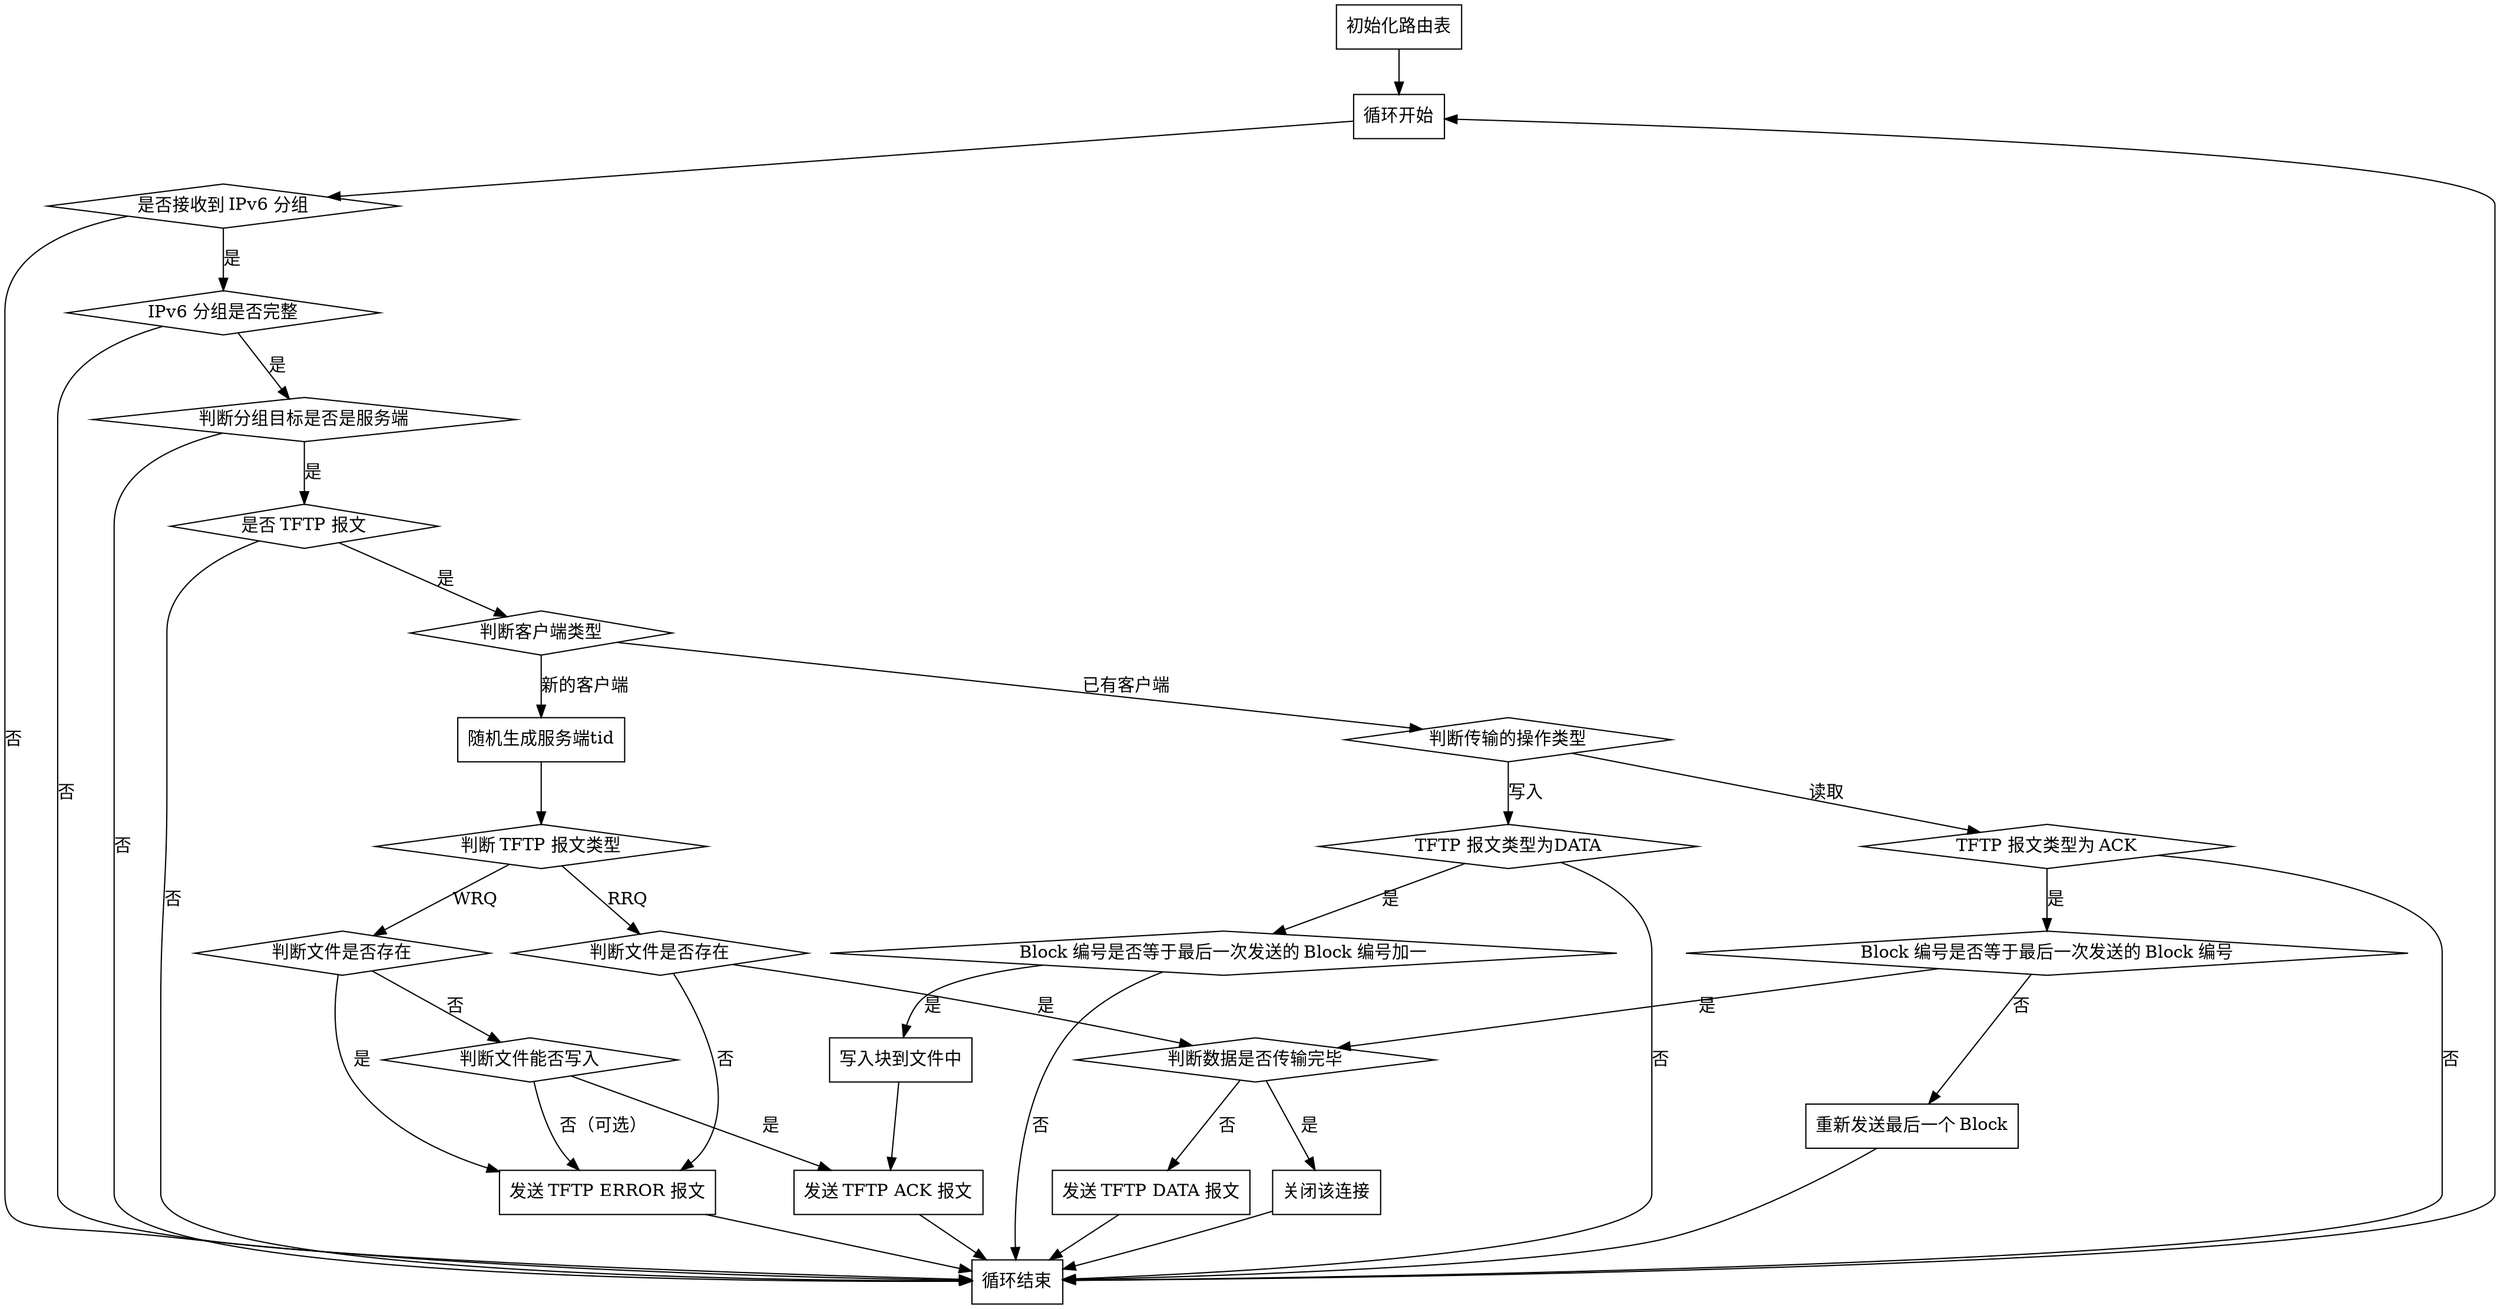 digraph G {
    
    init [
        label = "初始化路由表",
        shape = rect
    ];
    
    loop [
        label = "循环开始",
        shape = rect
    ];
    
    init -> loop;
    
    loop -> recv;
    
    recv [
        label = "是否接收到 IPv6 分组",
        shape = diamond
    ];
    recv -> loop_end [label = "否"];
    recv -> check [label = "是"];
    
    check [
        label = "IPv6 分组是否完整",
        shape = diamond
    ];
    check -> loop_end [label = "否"];
    check -> type [label = "是"];
    
    type [
        label = "判断分组目标是否是服务端",
        shape = diamond
    ];
    type -> check_TFTP [label = "是"];
    type -> loop_end [label = "否"];

    check_TFTP [
        label = "是否 TFTP 报文",
        shape = diamond
    ];
    check_TFTP -> check_TFTP_Host[label = "是"];
    check_TFTP -> loop_end[label = "否"];
    
    check_TFTP_Host [
        label = "判断客户端类型",
        shape = diamond
    ];
    check_TFTP_Host -> gen_server_tid[label = "新的客户端"];
    check_TFTP_Host -> transmission_type[label = "已有客户端"];

    gen_server_tid [
        label = "随机生成服务端tid";
        shape = rect
    ];
    gen_server_tid -> TFTP_type;

    TFTP_type [
        label = "判断 TFTP 报文类型",
        shape = diamond
    ];
    TFTP_type -> recv_TFTP_RRQ[label = "RRQ"];
    TFTP_type -> recv_TFTP_WRQ[label = "WRQ"];

    recv_TFTP_RRQ [
        label = "判断文件是否存在",
        shape = diamond
    ]
    recv_TFTP_RRQ -> DATA_transmission_state [label = "是"];
    recv_TFTP_RRQ -> reply_TFTP_ERROR [label = "否"];

    recv_TFTP_WRQ [
        label = "判断文件是否存在",
        shape = diamond
    ]
    recv_TFTP_WRQ -> reply_TFTP_ERROR [label = "是"];
    recv_TFTP_WRQ -> write_permission [label = "否"];
    
    write_permission [
        label = "判断文件能否写入",
        shape = diamond
    ]
    write_permission -> reply_TFTP_ACK [label = "是"];
    write_permission -> reply_TFTP_ERROR [label = "否（可选）"];

    reply_TFTP_ACK [
        label = "发送 TFTP ACK 报文";
        shape = rect
    ];
    reply_TFTP_ACK -> loop_end;

    reply_TFTP_DATA [
        label = "发送 TFTP DATA 报文";
        shape = rect
    ];
    
    DATA_transmission_state [
        label = "判断数据是否传输完毕"
        shape = diamond
    ];
    DATA_transmission_state -> close_connect [label = "是"];
    DATA_transmission_state -> reply_TFTP_DATA[label = "否"];
    reply_TFTP_DATA -> loop_end;

    close_connect [
        label = "关闭该连接"
        shape = rect
    ];
    close_connect -> loop_end;

    transmission_type [
        label = "判断传输的操作类型"
        shape = diamond
    ]
    transmission_type -> if_ACK [label = "读取"];
    transmission_type -> if_DATA [label = "写入"];

    if_ACK [
        label = "TFTP 报文类型为 ACK"
        shape = diamond
    ];
    if_ACK -> check_block_number [label = "是"];
    if_ACK -> loop_end [label = "否"];

    check_block_number [
        label = "Block 编号是否等于最后一次发送的 Block 编号"
        shape = diamond
    ];
    check_block_number -> retrans_last_block [label = "否"];
    check_block_number -> DATA_transmission_state [label = "是"];

    retrans_last_block [
        label = "重新发送最后一个 Block"
        shape = rect
    ];
    retrans_last_block -> loop_end;

    if_DATA [
        label = "TFTP 报文类型为DATA"
        shape = diamond
    ];
    if_DATA -> check_block_number_1 [label = "是"];
    if_DATA -> loop_end [label = "否"];
    
    check_block_number_1 [
        label = "Block 编号是否等于最后一次发送的 Block 编号加一"
        shape = diamond
    ];
    check_block_number_1 -> write_to_file [label = "是"];
    check_block_number_1 -> loop_end [label = "否"];

    write_to_file [
        label = "写入块到文件中"
        shape = rect
    ];
    write_to_file -> reply_TFTP_ACK;

    reply_TFTP_ERROR [
        label = "发送 TFTP ERROR 报文";
        shape = rect
    ];
    reply_TFTP_ERROR -> loop_end;
    
    loop_end [
        label = "循环结束",
        shape = rect
    ];
    
    loop_end -> loop;
}